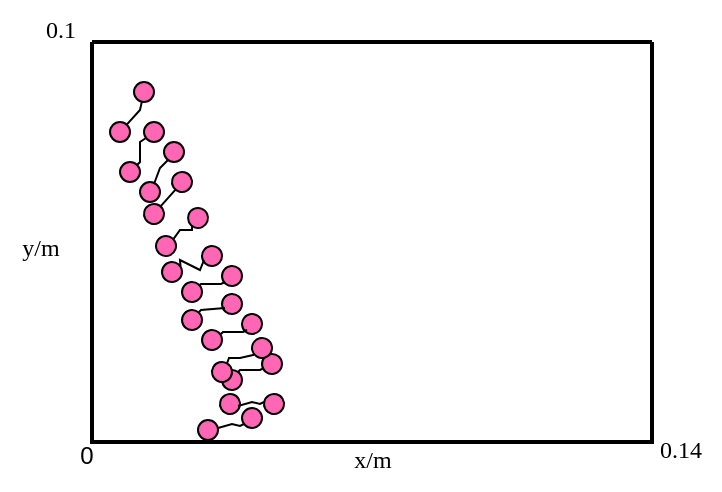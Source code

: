 <mxfile version="21.1.7" type="github">
  <diagram id="Cu6BmdPR7tdzUya2GzKG" name="第 1 页">
    <mxGraphModel dx="780" dy="414" grid="1" gridSize="10" guides="1" tooltips="1" connect="1" arrows="1" fold="1" page="1" pageScale="1" pageWidth="827" pageHeight="1169" math="0" shadow="0">
      <root>
        <mxCell id="0" />
        <mxCell id="1" parent="0" />
        <mxCell id="Zn6deWEafZFkDb37yghi-1" value="" style="group" parent="1" vertex="1" connectable="0">
          <mxGeometry x="76" y="246" width="280" height="205.877" as="geometry" />
        </mxCell>
        <mxCell id="Zn6deWEafZFkDb37yghi-2" value="" style="swimlane;startSize=0;strokeWidth=2;" parent="Zn6deWEafZFkDb37yghi-1" vertex="1">
          <mxGeometry width="280" height="200" as="geometry">
            <mxRectangle x="120" y="280" width="50" height="40" as="alternateBounds" />
          </mxGeometry>
        </mxCell>
        <mxCell id="Zn6deWEafZFkDb37yghi-3" value="" style="group;rotation=40;" parent="Zn6deWEafZFkDb37yghi-2" vertex="1" connectable="0">
          <mxGeometry x="50" y="120" width="20" height="30" as="geometry" />
        </mxCell>
        <mxCell id="Zn6deWEafZFkDb37yghi-4" value="" style="ellipse;whiteSpace=wrap;html=1;aspect=fixed;fillColor=#FF66B3;rotation=40;" parent="Zn6deWEafZFkDb37yghi-3" vertex="1">
          <mxGeometry x="15" y="6" width="10" height="10" as="geometry" />
        </mxCell>
        <mxCell id="Zn6deWEafZFkDb37yghi-5" value="" style="ellipse;whiteSpace=wrap;html=1;aspect=fixed;fillColor=#FF66B3;rotation=40;" parent="Zn6deWEafZFkDb37yghi-3" vertex="1">
          <mxGeometry x="-5" y="14" width="10" height="10" as="geometry" />
        </mxCell>
        <mxCell id="Zn6deWEafZFkDb37yghi-7" value="" style="group;rotation=40;" parent="Zn6deWEafZFkDb37yghi-3" vertex="1" connectable="0">
          <mxGeometry x="-10" y="-24" width="20" height="30" as="geometry" />
        </mxCell>
        <mxCell id="Zn6deWEafZFkDb37yghi-8" value="" style="ellipse;whiteSpace=wrap;html=1;aspect=fixed;fillColor=#FF66B3;rotation=40;" parent="Zn6deWEafZFkDb37yghi-7" vertex="1">
          <mxGeometry x="15" y="6" width="10" height="10" as="geometry" />
        </mxCell>
        <mxCell id="Zn6deWEafZFkDb37yghi-9" value="" style="ellipse;whiteSpace=wrap;html=1;aspect=fixed;fillColor=#FF66B3;rotation=40;" parent="Zn6deWEafZFkDb37yghi-7" vertex="1">
          <mxGeometry x="-5" y="14" width="10" height="10" as="geometry" />
        </mxCell>
        <mxCell id="Zn6deWEafZFkDb37yghi-11" value="" style="group;rotation=20;" parent="Zn6deWEafZFkDb37yghi-2" vertex="1" connectable="0">
          <mxGeometry x="35" y="80" width="20" height="30" as="geometry" />
        </mxCell>
        <mxCell id="Zn6deWEafZFkDb37yghi-12" value="" style="ellipse;whiteSpace=wrap;html=1;aspect=fixed;fillColor=#FF66B3;rotation=20;" parent="Zn6deWEafZFkDb37yghi-11" vertex="1">
          <mxGeometry x="13" y="3" width="10" height="10" as="geometry" />
        </mxCell>
        <mxCell id="Zn6deWEafZFkDb37yghi-13" value="" style="ellipse;whiteSpace=wrap;html=1;aspect=fixed;fillColor=#FF66B3;rotation=20;" parent="Zn6deWEafZFkDb37yghi-11" vertex="1">
          <mxGeometry x="-3" y="17" width="10" height="10" as="geometry" />
        </mxCell>
        <mxCell id="Zn6deWEafZFkDb37yghi-14" value="" style="endArrow=none;html=1;rounded=0;startArrow=none;entryX=0.345;entryY=0.95;entryDx=0;entryDy=0;entryPerimeter=0;exitX=0.737;exitY=0.019;exitDx=0;exitDy=0;exitPerimeter=0;" parent="Zn6deWEafZFkDb37yghi-11" source="Zn6deWEafZFkDb37yghi-13" target="Zn6deWEafZFkDb37yghi-12" edge="1">
          <mxGeometry width="50" height="50" relative="1" as="geometry">
            <mxPoint x="-18" y="64" as="sourcePoint" />
            <mxPoint x="45" y="33" as="targetPoint" />
            <Array as="points">
              <mxPoint x="9" y="14" />
              <mxPoint x="15" y="14" />
            </Array>
          </mxGeometry>
        </mxCell>
        <mxCell id="Zn6deWEafZFkDb37yghi-15" value="" style="group;rotation=15;" parent="Zn6deWEafZFkDb37yghi-11" vertex="1" connectable="0">
          <mxGeometry x="-7" y="-17" width="20" height="30" as="geometry" />
        </mxCell>
        <mxCell id="Zn6deWEafZFkDb37yghi-16" value="" style="ellipse;whiteSpace=wrap;html=1;aspect=fixed;fillColor=#FF66B3;rotation=15;" parent="Zn6deWEafZFkDb37yghi-15" vertex="1">
          <mxGeometry x="12" y="2" width="10" height="10" as="geometry" />
        </mxCell>
        <mxCell id="Zn6deWEafZFkDb37yghi-17" value="" style="ellipse;whiteSpace=wrap;html=1;aspect=fixed;fillColor=#FF66B3;rotation=15;" parent="Zn6deWEafZFkDb37yghi-15" vertex="1">
          <mxGeometry x="-2" y="18" width="10" height="10" as="geometry" />
        </mxCell>
        <mxCell id="Zn6deWEafZFkDb37yghi-18" value="" style="endArrow=none;html=1;rounded=0;startArrow=none;" parent="Zn6deWEafZFkDb37yghi-15" source="Zn6deWEafZFkDb37yghi-17" target="Zn6deWEafZFkDb37yghi-16" edge="1">
          <mxGeometry width="50" height="50" relative="1" as="geometry">
            <mxPoint x="-14" y="66" as="sourcePoint" />
            <mxPoint x="47" y="30" as="targetPoint" />
          </mxGeometry>
        </mxCell>
        <mxCell id="Zn6deWEafZFkDb37yghi-19" value="" style="group;rotation=90;" parent="Zn6deWEafZFkDb37yghi-2" vertex="1" connectable="0">
          <mxGeometry x="15" y="40" width="20" height="30" as="geometry" />
        </mxCell>
        <mxCell id="Zn6deWEafZFkDb37yghi-20" value="" style="ellipse;whiteSpace=wrap;html=1;aspect=fixed;fillColor=#FF66B3;rotation=0;" parent="Zn6deWEafZFkDb37yghi-19" vertex="1">
          <mxGeometry x="11" width="10" height="10" as="geometry" />
        </mxCell>
        <mxCell id="Zn6deWEafZFkDb37yghi-21" value="" style="ellipse;whiteSpace=wrap;html=1;aspect=fixed;fillColor=#FF66B3;rotation=0;" parent="Zn6deWEafZFkDb37yghi-19" vertex="1">
          <mxGeometry x="-1" y="20" width="10" height="10" as="geometry" />
        </mxCell>
        <mxCell id="Zn6deWEafZFkDb37yghi-23" value="" style="group;rotation=90;" parent="Zn6deWEafZFkDb37yghi-2" vertex="1" connectable="0">
          <mxGeometry x="10" y="20" width="20" height="30" as="geometry" />
        </mxCell>
        <mxCell id="Zn6deWEafZFkDb37yghi-24" value="" style="ellipse;whiteSpace=wrap;html=1;aspect=fixed;fillColor=#FF66B3;rotation=0;" parent="Zn6deWEafZFkDb37yghi-23" vertex="1">
          <mxGeometry x="11" width="10" height="10" as="geometry" />
        </mxCell>
        <mxCell id="Zn6deWEafZFkDb37yghi-25" value="" style="ellipse;whiteSpace=wrap;html=1;aspect=fixed;fillColor=#FF66B3;rotation=0;" parent="Zn6deWEafZFkDb37yghi-23" vertex="1">
          <mxGeometry x="-1" y="20" width="10" height="10" as="geometry" />
        </mxCell>
        <mxCell id="Zn6deWEafZFkDb37yghi-26" value="" style="endArrow=none;html=1;rounded=0;startArrow=none;" parent="Zn6deWEafZFkDb37yghi-23" source="Zn6deWEafZFkDb37yghi-25" target="Zn6deWEafZFkDb37yghi-24" edge="1">
          <mxGeometry width="50" height="50" relative="1" as="geometry">
            <mxPoint y="70" as="sourcePoint" />
            <mxPoint x="49" y="20" as="targetPoint" />
            <Array as="points">
              <mxPoint x="14" y="14" />
            </Array>
          </mxGeometry>
        </mxCell>
        <mxCell id="Zn6deWEafZFkDb37yghi-27" value="" style="group;rotation=40;" parent="Zn6deWEafZFkDb37yghi-1" vertex="1" connectable="0">
          <mxGeometry x="60" y="130" width="20" height="30" as="geometry" />
        </mxCell>
        <mxCell id="Zn6deWEafZFkDb37yghi-28" value="" style="ellipse;whiteSpace=wrap;html=1;aspect=fixed;fillColor=#FF66B3;rotation=40;" parent="Zn6deWEafZFkDb37yghi-27" vertex="1">
          <mxGeometry x="15" y="6" width="10" height="10" as="geometry" />
        </mxCell>
        <mxCell id="Zn6deWEafZFkDb37yghi-29" value="" style="ellipse;whiteSpace=wrap;html=1;aspect=fixed;fillColor=#FF66B3;rotation=40;" parent="Zn6deWEafZFkDb37yghi-27" vertex="1">
          <mxGeometry x="-5" y="14" width="10" height="10" as="geometry" />
        </mxCell>
        <mxCell id="Zn6deWEafZFkDb37yghi-31" value="" style="group;rotation=40;" parent="Zn6deWEafZFkDb37yghi-1" vertex="1" connectable="0">
          <mxGeometry x="50" y="106" width="20" height="30" as="geometry" />
        </mxCell>
        <mxCell id="Zn6deWEafZFkDb37yghi-32" value="" style="ellipse;whiteSpace=wrap;html=1;aspect=fixed;fillColor=#FF66B3;rotation=40;" parent="Zn6deWEafZFkDb37yghi-31" vertex="1">
          <mxGeometry x="15" y="6" width="10" height="10" as="geometry" />
        </mxCell>
        <mxCell id="Zn6deWEafZFkDb37yghi-33" value="" style="ellipse;whiteSpace=wrap;html=1;aspect=fixed;fillColor=#FF66B3;rotation=40;" parent="Zn6deWEafZFkDb37yghi-31" vertex="1">
          <mxGeometry x="-5" y="14" width="10" height="10" as="geometry" />
        </mxCell>
        <mxCell id="v7cASYLZPCONkCWcUtkk-8" value="" style="endArrow=none;html=1;rounded=0;startArrow=none;" parent="Zn6deWEafZFkDb37yghi-31" edge="1">
          <mxGeometry width="50" height="50" relative="1" as="geometry">
            <mxPoint x="3.5" y="16" as="sourcePoint" />
            <mxPoint x="16.5" y="14" as="targetPoint" />
            <Array as="points">
              <mxPoint x="4.5" y="15" />
              <mxPoint x="14.5" y="15" />
            </Array>
          </mxGeometry>
        </mxCell>
        <mxCell id="Zn6deWEafZFkDb37yghi-35" value="" style="group;rotation=40;" parent="Zn6deWEafZFkDb37yghi-1" vertex="1" connectable="0">
          <mxGeometry x="70" y="150" width="20" height="56" as="geometry" />
        </mxCell>
        <mxCell id="Zn6deWEafZFkDb37yghi-36" value="" style="ellipse;whiteSpace=wrap;html=1;aspect=fixed;fillColor=#FF66B3;rotation=40;" parent="Zn6deWEafZFkDb37yghi-35" vertex="1">
          <mxGeometry x="15" y="6" width="10" height="10" as="geometry" />
        </mxCell>
        <mxCell id="Zn6deWEafZFkDb37yghi-37" value="" style="ellipse;whiteSpace=wrap;html=1;aspect=fixed;fillColor=#FF66B3;rotation=40;" parent="Zn6deWEafZFkDb37yghi-35" vertex="1">
          <mxGeometry x="-5" y="14" width="10" height="10" as="geometry" />
        </mxCell>
        <mxCell id="Zn6deWEafZFkDb37yghi-39" value="" style="group;rotation=60;" parent="Zn6deWEafZFkDb37yghi-35" vertex="1" connectable="0">
          <mxGeometry y="16" width="20" height="40" as="geometry" />
        </mxCell>
        <mxCell id="Zn6deWEafZFkDb37yghi-40" value="" style="ellipse;whiteSpace=wrap;html=1;aspect=fixed;fillColor=#FF66B3;rotation=60;" parent="Zn6deWEafZFkDb37yghi-39" vertex="1">
          <mxGeometry x="16" y="10" width="10" height="10" as="geometry" />
        </mxCell>
        <mxCell id="Zn6deWEafZFkDb37yghi-41" value="" style="ellipse;whiteSpace=wrap;html=1;aspect=fixed;fillColor=#FF66B3;rotation=60;" parent="Zn6deWEafZFkDb37yghi-39" vertex="1">
          <mxGeometry x="-6" y="10" width="10" height="10" as="geometry" />
        </mxCell>
        <mxCell id="Zn6deWEafZFkDb37yghi-43" value="" style="group;rotation=135;" parent="Zn6deWEafZFkDb37yghi-39" vertex="1" connectable="0">
          <mxGeometry x="-11" y="10" width="20" height="30" as="geometry" />
        </mxCell>
        <mxCell id="Zn6deWEafZFkDb37yghi-44" value="" style="ellipse;whiteSpace=wrap;html=1;aspect=fixed;fillColor=#FF66B3;rotation=45;" parent="Zn6deWEafZFkDb37yghi-43" vertex="1">
          <mxGeometry x="16" y="7" width="10" height="10" as="geometry" />
        </mxCell>
        <mxCell id="Zn6deWEafZFkDb37yghi-45" value="" style="ellipse;whiteSpace=wrap;html=1;aspect=fixed;fillColor=#FF66B3;rotation=45;" parent="Zn6deWEafZFkDb37yghi-43" vertex="1">
          <mxGeometry x="-6" y="13" width="10" height="10" as="geometry" />
        </mxCell>
        <mxCell id="Zn6deWEafZFkDb37yghi-47" value="" style="group;rotation=120;" parent="Zn6deWEafZFkDb37yghi-35" vertex="1" connectable="0">
          <mxGeometry x="-5" y="-6" width="20" height="30" as="geometry" />
        </mxCell>
        <mxCell id="Zn6deWEafZFkDb37yghi-48" value="" style="ellipse;whiteSpace=wrap;html=1;aspect=fixed;fillColor=#FF66B3;rotation=30;" parent="Zn6deWEafZFkDb37yghi-47" vertex="1">
          <mxGeometry x="15" y="4" width="10" height="10" as="geometry" />
        </mxCell>
        <mxCell id="Zn6deWEafZFkDb37yghi-49" value="" style="ellipse;whiteSpace=wrap;html=1;aspect=fixed;fillColor=#FF66B3;rotation=30;" parent="Zn6deWEafZFkDb37yghi-47" vertex="1">
          <mxGeometry x="-5" y="16" width="10" height="10" as="geometry" />
        </mxCell>
        <mxCell id="v7cASYLZPCONkCWcUtkk-11" value="" style="endArrow=none;html=1;rounded=0;startArrow=none;exitX=0.5;exitY=0;exitDx=0;exitDy=0;entryX=0.329;entryY=0.985;entryDx=0;entryDy=0;entryPerimeter=0;" parent="Zn6deWEafZFkDb37yghi-47" source="Zn6deWEafZFkDb37yghi-49" target="Zn6deWEafZFkDb37yghi-48" edge="1">
          <mxGeometry width="50" height="50" relative="1" as="geometry">
            <mxPoint x="2.5" y="15" as="sourcePoint" />
            <mxPoint x="15.5" y="13" as="targetPoint" />
            <Array as="points">
              <mxPoint x="3.5" y="14" />
              <mxPoint x="9" y="14" />
            </Array>
          </mxGeometry>
        </mxCell>
        <mxCell id="Zn6deWEafZFkDb37yghi-51" value="" style="group;rotation=90;" parent="Zn6deWEafZFkDb37yghi-1" vertex="1" connectable="0">
          <mxGeometry x="25" y="50" width="20" height="30" as="geometry" />
        </mxCell>
        <mxCell id="Zn6deWEafZFkDb37yghi-52" value="" style="ellipse;whiteSpace=wrap;html=1;aspect=fixed;fillColor=#FF66B3;rotation=0;" parent="Zn6deWEafZFkDb37yghi-51" vertex="1">
          <mxGeometry x="11" width="10" height="10" as="geometry" />
        </mxCell>
        <mxCell id="Zn6deWEafZFkDb37yghi-53" value="" style="ellipse;whiteSpace=wrap;html=1;aspect=fixed;fillColor=#FF66B3;rotation=0;" parent="Zn6deWEafZFkDb37yghi-51" vertex="1">
          <mxGeometry x="-1" y="20" width="10" height="10" as="geometry" />
        </mxCell>
        <mxCell id="Zn6deWEafZFkDb37yghi-55" value="0" style="text;html=1;align=center;verticalAlign=middle;resizable=0;points=[];autosize=1;strokeColor=none;fillColor=none;" parent="1" vertex="1">
          <mxGeometry x="60" y="440" width="25" height="26" as="geometry" />
        </mxCell>
        <mxCell id="Zn6deWEafZFkDb37yghi-56" value="&lt;font face=&quot;Times New Roman&quot;&gt;x/m&lt;/font&gt;" style="text;html=1;align=center;verticalAlign=middle;resizable=0;points=[];autosize=1;strokeColor=none;fillColor=none;" parent="1" vertex="1">
          <mxGeometry x="196" y="440" width="40" height="30" as="geometry" />
        </mxCell>
        <mxCell id="Zn6deWEafZFkDb37yghi-57" value="&lt;font face=&quot;Times New Roman&quot;&gt;y/m&lt;/font&gt;" style="text;html=1;align=center;verticalAlign=middle;resizable=0;points=[];autosize=1;strokeColor=none;fillColor=none;" parent="1" vertex="1">
          <mxGeometry x="30" y="333.94" width="40" height="30" as="geometry" />
        </mxCell>
        <mxCell id="v7cASYLZPCONkCWcUtkk-4" value="" style="endArrow=none;html=1;rounded=0;startArrow=none;exitX=1;exitY=0;exitDx=0;exitDy=0;" parent="1" source="Zn6deWEafZFkDb37yghi-21" edge="1">
          <mxGeometry width="50" height="50" relative="1" as="geometry">
            <mxPoint x="100" y="310" as="sourcePoint" />
            <mxPoint x="103" y="294" as="targetPoint" />
            <Array as="points">
              <mxPoint x="100" y="306" />
              <mxPoint x="100" y="296" />
            </Array>
          </mxGeometry>
        </mxCell>
        <mxCell id="v7cASYLZPCONkCWcUtkk-6" value="" style="endArrow=none;html=1;rounded=0;startArrow=none;" parent="1" edge="1">
          <mxGeometry width="50" height="50" relative="1" as="geometry">
            <mxPoint x="107" y="317" as="sourcePoint" />
            <mxPoint x="114" y="305" as="targetPoint" />
            <Array as="points">
              <mxPoint x="110" y="309" />
            </Array>
          </mxGeometry>
        </mxCell>
        <mxCell id="v7cASYLZPCONkCWcUtkk-7" value="" style="endArrow=none;html=1;rounded=0;startArrow=none;exitX=0.637;exitY=0.003;exitDx=0;exitDy=0;exitPerimeter=0;" parent="1" source="Zn6deWEafZFkDb37yghi-9" edge="1">
          <mxGeometry width="50" height="50" relative="1" as="geometry">
            <mxPoint x="119" y="357" as="sourcePoint" />
            <mxPoint x="132" y="355" as="targetPoint" />
            <Array as="points">
              <mxPoint x="120" y="355" />
              <mxPoint x="130" y="360" />
            </Array>
          </mxGeometry>
        </mxCell>
        <mxCell id="v7cASYLZPCONkCWcUtkk-9" value="" style="endArrow=none;html=1;rounded=0;startArrow=none;" parent="1" edge="1">
          <mxGeometry width="50" height="50" relative="1" as="geometry">
            <mxPoint x="129.5" y="381" as="sourcePoint" />
            <mxPoint x="142.5" y="379" as="targetPoint" />
            <Array as="points">
              <mxPoint x="130.5" y="380" />
            </Array>
          </mxGeometry>
        </mxCell>
        <mxCell id="v7cASYLZPCONkCWcUtkk-10" value="" style="endArrow=none;html=1;rounded=0;startArrow=none;" parent="1" edge="1">
          <mxGeometry width="50" height="50" relative="1" as="geometry">
            <mxPoint x="140.5" y="392" as="sourcePoint" />
            <mxPoint x="153.5" y="390" as="targetPoint" />
            <Array as="points">
              <mxPoint x="141.5" y="391" />
              <mxPoint x="151.5" y="391" />
            </Array>
          </mxGeometry>
        </mxCell>
        <mxCell id="v7cASYLZPCONkCWcUtkk-12" value="" style="endArrow=none;html=1;rounded=0;startArrow=none;" parent="1" edge="1">
          <mxGeometry width="50" height="50" relative="1" as="geometry">
            <mxPoint x="149" y="411" as="sourcePoint" />
            <mxPoint x="162" y="409" as="targetPoint" />
            <Array as="points">
              <mxPoint x="150" y="410" />
              <mxPoint x="160" y="410" />
            </Array>
          </mxGeometry>
        </mxCell>
        <mxCell id="v7cASYLZPCONkCWcUtkk-14" value="" style="endArrow=none;html=1;rounded=0;startArrow=none;" parent="1" edge="1">
          <mxGeometry width="50" height="50" relative="1" as="geometry">
            <mxPoint x="149" y="428" as="sourcePoint" />
            <mxPoint x="162" y="426" as="targetPoint" />
            <Array as="points">
              <mxPoint x="156" y="426" />
              <mxPoint x="160" y="427" />
            </Array>
          </mxGeometry>
        </mxCell>
        <mxCell id="v7cASYLZPCONkCWcUtkk-15" value="" style="endArrow=none;html=1;rounded=0;startArrow=none;" parent="1" edge="1">
          <mxGeometry width="50" height="50" relative="1" as="geometry">
            <mxPoint x="139" y="439" as="sourcePoint" />
            <mxPoint x="152" y="437" as="targetPoint" />
            <Array as="points">
              <mxPoint x="146" y="437" />
              <mxPoint x="150" y="438" />
            </Array>
          </mxGeometry>
        </mxCell>
        <mxCell id="mIdQcTigcdXXmy8zboVy-1" value="&lt;font style=&quot;font-size: 12px;&quot; face=&quot;Times New Roman&quot;&gt;0.1&lt;/font&gt;" style="text;html=1;align=center;verticalAlign=middle;resizable=0;points=[];autosize=1;strokeColor=none;fillColor=none;" vertex="1" parent="1">
          <mxGeometry x="40" y="225" width="40" height="30" as="geometry" />
        </mxCell>
        <mxCell id="mIdQcTigcdXXmy8zboVy-2" value="&lt;font face=&quot;Times New Roman&quot;&gt;0.14&lt;/font&gt;" style="text;html=1;align=center;verticalAlign=middle;resizable=0;points=[];autosize=1;strokeColor=none;fillColor=none;" vertex="1" parent="1">
          <mxGeometry x="350" y="435" width="40" height="30" as="geometry" />
        </mxCell>
      </root>
    </mxGraphModel>
  </diagram>
</mxfile>
